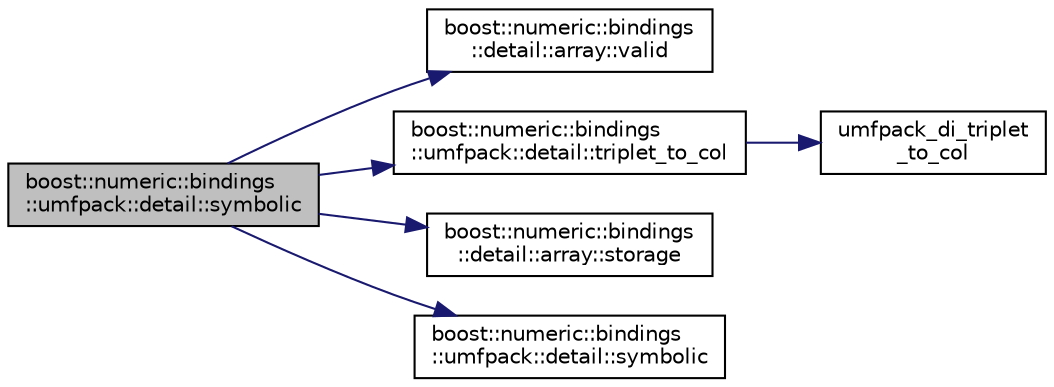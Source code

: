 digraph "boost::numeric::bindings::umfpack::detail::symbolic"
{
  edge [fontname="Helvetica",fontsize="10",labelfontname="Helvetica",labelfontsize="10"];
  node [fontname="Helvetica",fontsize="10",shape=record];
  rankdir="LR";
  Node234 [label="boost::numeric::bindings\l::umfpack::detail::symbolic",height=0.2,width=0.4,color="black", fillcolor="grey75", style="filled", fontcolor="black"];
  Node234 -> Node235 [color="midnightblue",fontsize="10",style="solid",fontname="Helvetica"];
  Node235 [label="boost::numeric::bindings\l::detail::array::valid",height=0.2,width=0.4,color="black", fillcolor="white", style="filled",URL="$dc/d6f/classboost_1_1numeric_1_1bindings_1_1detail_1_1array.html#a2663e7568256e96264861700f2237728"];
  Node234 -> Node236 [color="midnightblue",fontsize="10",style="solid",fontname="Helvetica"];
  Node236 [label="boost::numeric::bindings\l::umfpack::detail::triplet_to_col",height=0.2,width=0.4,color="black", fillcolor="white", style="filled",URL="$d1/d20/namespaceboost_1_1numeric_1_1bindings_1_1umfpack_1_1detail.html#a4e3a1b3adafd6a5444932669202f17f0"];
  Node236 -> Node237 [color="midnightblue",fontsize="10",style="solid",fontname="Helvetica"];
  Node237 [label="umfpack_di_triplet\l_to_col",height=0.2,width=0.4,color="black", fillcolor="white", style="filled",URL="$d5/dca/3rd_party_2_suite_sparse_2_u_m_f_p_a_c_k_2_include_2umfpack__triplet__to__col_8h.html#abab419ceb5edbcf620ed8ca8648f6d3f"];
  Node234 -> Node238 [color="midnightblue",fontsize="10",style="solid",fontname="Helvetica"];
  Node238 [label="boost::numeric::bindings\l::detail::array::storage",height=0.2,width=0.4,color="black", fillcolor="white", style="filled",URL="$dc/d6f/classboost_1_1numeric_1_1bindings_1_1detail_1_1array.html#a75434772764126db923d281f6dd47000"];
  Node234 -> Node239 [color="midnightblue",fontsize="10",style="solid",fontname="Helvetica"];
  Node239 [label="boost::numeric::bindings\l::umfpack::detail::symbolic",height=0.2,width=0.4,color="black", fillcolor="white", style="filled",URL="$d1/d20/namespaceboost_1_1numeric_1_1bindings_1_1umfpack_1_1detail.html#a911a27dfcb9872675d4d8e62b5cf7840"];
}
